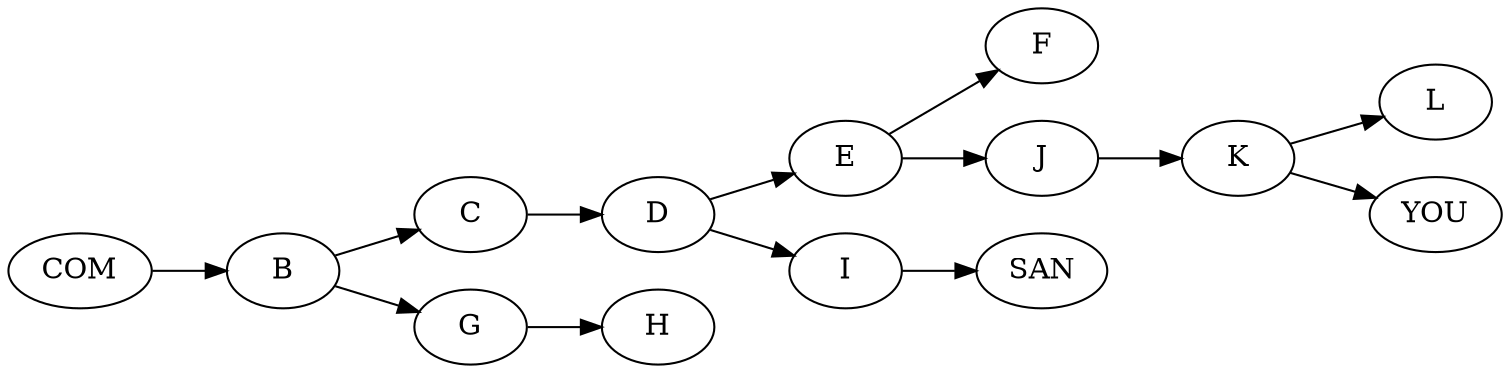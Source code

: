 digraph {
 rankdir="LR"; 
 "COM" -> "B"; 
 "B" -> "C"; 
 "C" -> "D"; 
 "D" -> "E"; 
 "E" -> "F"; 
 "B" -> "G"; 
 "G" -> "H"; 
 "D" -> "I"; 
 "E" -> "J"; 
 "J" -> "K"; 
 "K" -> "L"; 
 "K" -> "YOU"; 
 "I" -> "SAN"; 
}
